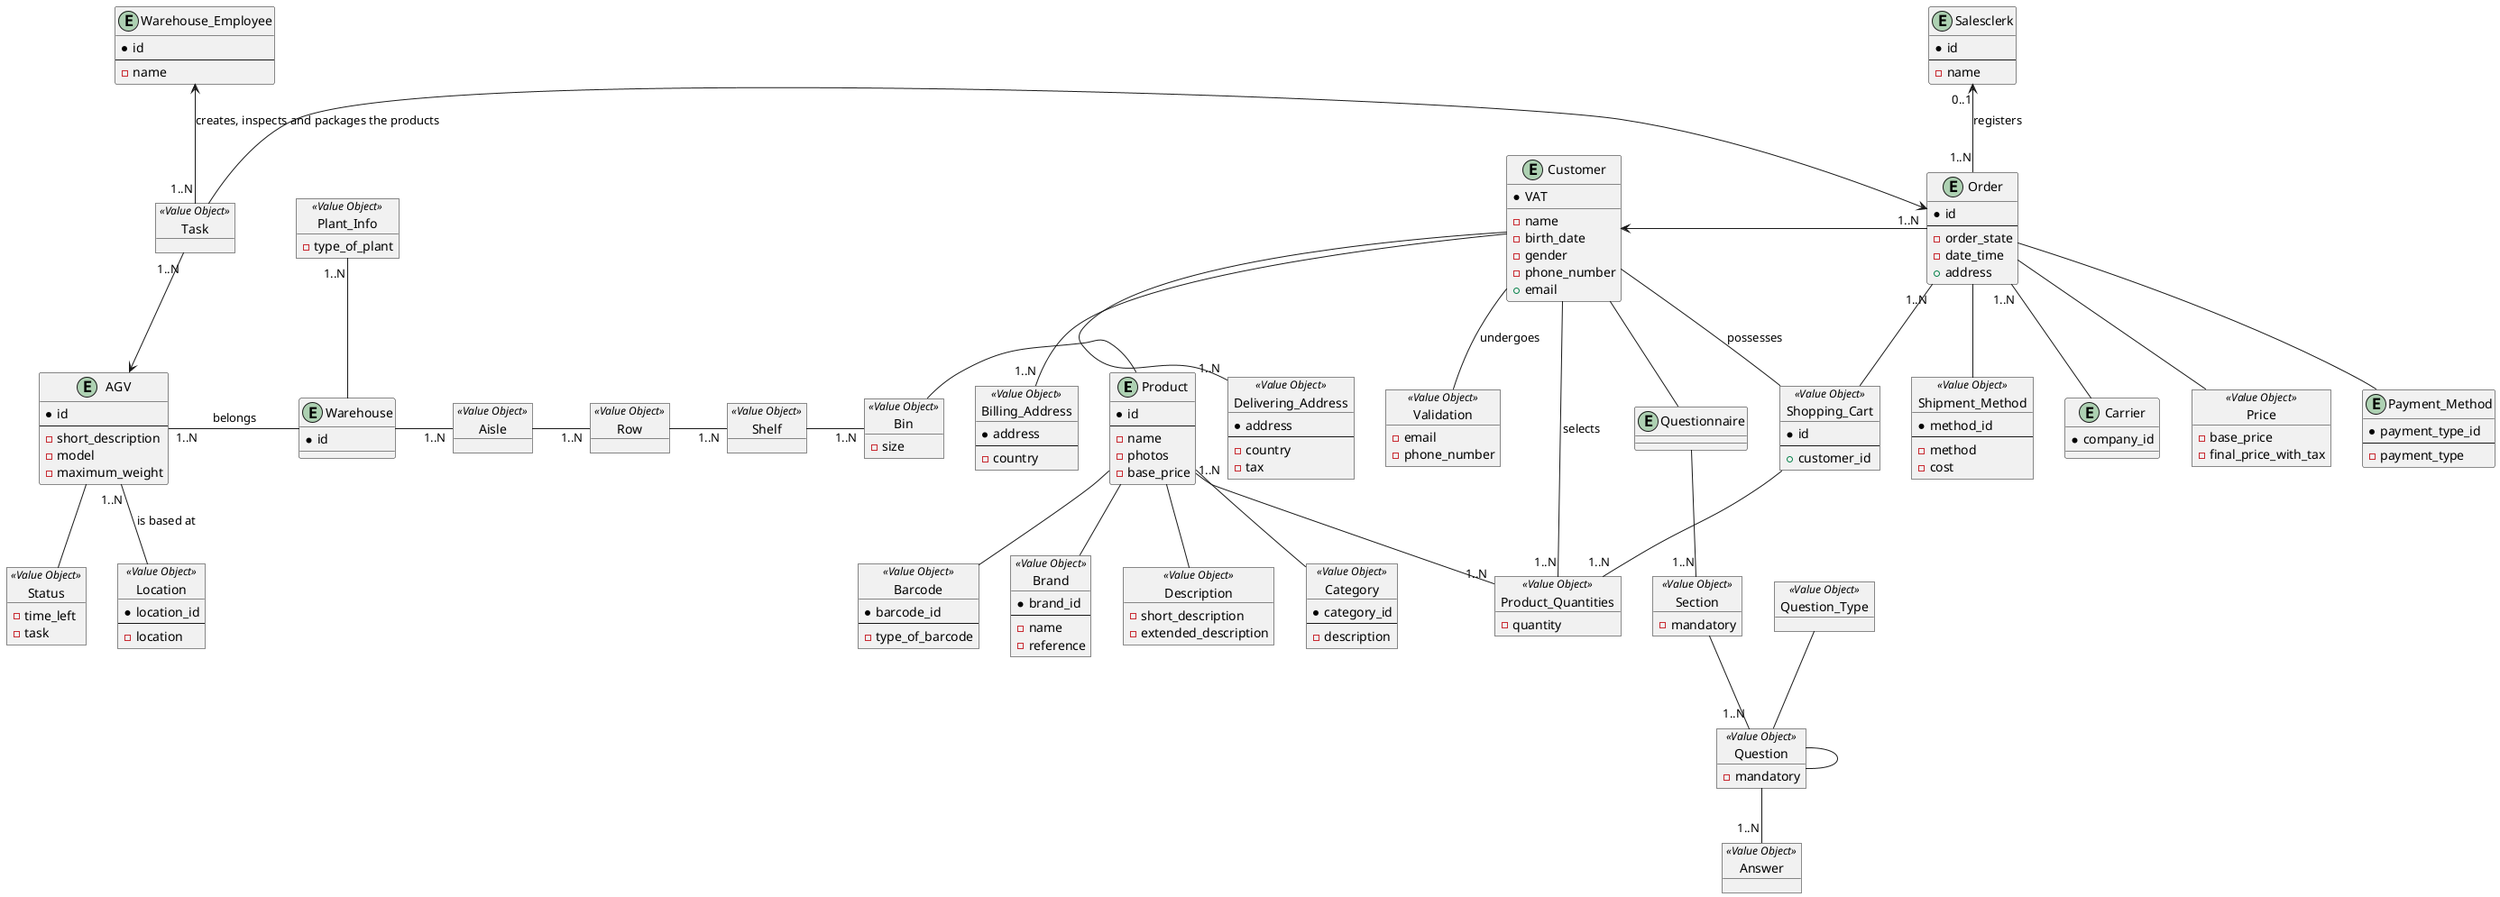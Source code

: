 @startuml
'https://plantuml.com/object-diagram

Entity Product{
*id
--
-name
-photos
-base_price
}

object Description <<Value Object>>{
-short_description
-extended_description
}

object Category <<Value Object>>{
*category_id
--
-description
}

object Barcode <<Value Object>>{
*barcode_id
--
-type_of_barcode
}

object Brand <<Value Object>>{
*brand_id
--
-name
-reference
}

Entity Salesclerk{
*id
--
-name
}

Entity Warehouse{
*id
}

object Aisle<<Value Object>>{
}

object Row<<Value Object>>{
}

object Shelf<<Value Object>>{
}

object Bin<<Value Object>>{
-size
}


object Price <<Value Object>>{
-base_price
-final_price_with_tax
}

Entity Customer{
*VAT
__
-name
-birth_date
-gender
-phone_number
+email
}

object Billing_Address <<Value Object>>{
*address
--
-country
}

object Delivering_Address <<Value Object>>{
*address
--
-country
-tax
}

Entity Order{
*id
--
-order_state
-date_time
+address
}

object Shopping_Cart<<Value Object>>{
*id
--
+customer_id
}

Entity Payment_Method{
*payment_type_id
--
-payment_type
}

object Validation<<Value Object>>{
-email
-phone_number
}

object Product_Quantities<<Value Object>>{
-quantity
}

object Shipment_Method<<Value Object>>{
*method_id
--
-method
-cost
}

object Plant_Info<<Value Object>>{
-type_of_plant
}

Entity AGV{
*id
--
-short_description
-model
-maximum_weight
}

object Location<<Value Object>>{
*location_id
--
-location
}

object Status<<Value Object>>{
-time_left
-task
}

object Task<<Value Object>>{

}

Entity Warehouse_Employee {
*id
--
-name
}

Entity Carrier {
*company_id
}

Entity Questionnaire {

}

object Section<<Value Object>> {
-mandatory
}

object Question<<Value Object>> {
-mandatory
}

object Question_Type<<Value Object>> {

}
object Answer<<Value Object>> {

}

Order -- Price
Product -- Description
Product "1..N" -- Category
Product -- Barcode
Product -- Brand
Customer -- "1..N" Billing_Address
Customer -- "1..N" Delivering_Address
Order "1..N" -- Shopping_Cart
Customer <- "1..N" Order
Product - "1..N" Product_Quantities
Order -- Shipment_Method
Shopping_Cart -- "1..N" Product_Quantities
Order -- Payment_Method
Customer - Shopping_Cart : possesses
Customer -- Validation : undergoes
Customer -- "1..N" Product_Quantities : selects
Salesclerk "0..1" <-- "1..N" Order : registers
Warehouse -right- "1..N" Aisle : \t
Aisle -right- "1..N" Row : \t
Row -right- "1..N" Shelf : \t
Shelf -right- "1..N" Bin : \t
Bin -right- Product : \t
Plant_Info "1..N" -- Warehouse
AGV "1..N" -- Location : is based at
AGV -- Status
AGV "1..N" -right- Warehouse : \t belongs \t
Task "1..N" --> AGV
Task -> Order
Warehouse_Employee <-- "1..N" Task : creates, inspects and packages the products
Order "1..N" -- Carrier
Questionnaire -down- "1..N" Section
Section -- "1..N" Question : \t
Question -- "1..N" Answer
Question - Question
Question_Type -- Question
Customer -- Questionnaire

@enduml
